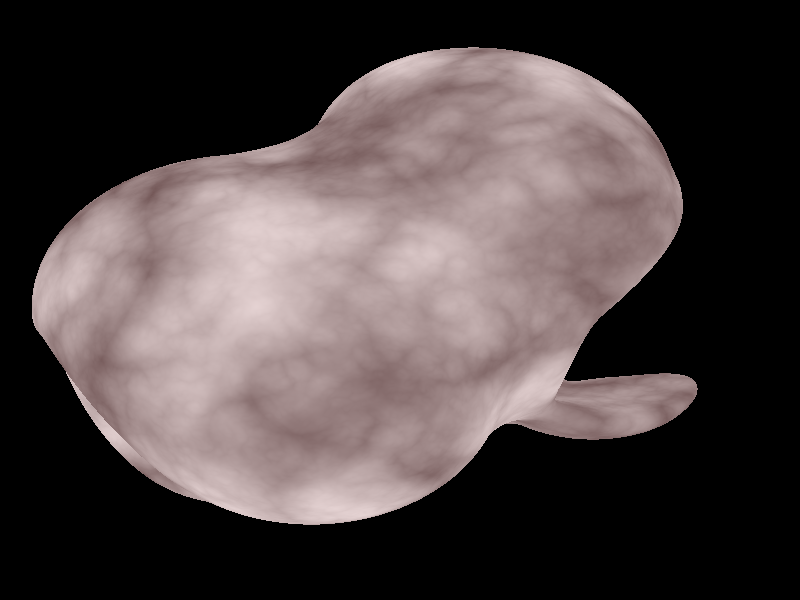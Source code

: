 
// Persistence of Vision Ray Tracer Scene Description File
// File: ?.pov
// Vers: 3
// Desc: Basic Scene Example
// Date: mm/dd/yy
// Auth: ?
//

#version 3

#include "colors.inc"
#include "stones.inc"

 
global_settings
{
  assumed_gamma 1.5
}

// ----------------------------------------
camera
{
  location  <0.0, 0, -3>
  direction 1.5*z
  right    x
  look_at   <0.0, 0.1,  0.0>
}


light_source{  <-30, 30, -50> color White*2}
/*
union
	{

#declare Seed=seed(1)
#declare Nb=0
#while (Nb<10) 
	box     
	        {
	        <0.6, 0.6, 0.8>, <-0.6, -0.6, -0.6>
	                    
		   scale < 0.4+rand(Seed)*0.2, 0.4+rand(Seed)*0.2, 0.4+rand(Seed)*0.>
		   translate x*0.5
		   rotate x*rand(Seed)*360
		   rotate y*rand(Seed)*360
		   rotate z*rand(Seed)*360
		   }
	#declare Nb=Nb+1
#end      

#while (Nb < 30 )
        sphere {
		   0, 1
		                    
		   scale < 0.4+rand(Seed)*0.2, 0.4+rand(Seed)*0.2, 0.4+rand(Seed)*0.>
		   translate x*0.5
		   rotate x*rand(Seed)*360
		   rotate y*rand(Seed)*360
		   rotate z*rand(Seed)*360
		   }
	#declare Nb=Nb+1
#end      

	//pigment { Gray40 }
	//finish { ambient 0.5 diffuse 0.8  }
	*/
	    
/*	    
	    
blob
        {                    
        threshold 0.1
        #declare Seed=seed(3)    ;
        #declare Nb=0          ;

        #while (Nb < 40 )
                sphere {
	                <-0.5 + rand(Seed), -0.5+rand(Seed), -0.5+rand(Seed)>,0.3+rand(Seed)*0.7, -1+rand(Seed)*2 }
		                    
	        #declare Nb=Nb+1 ;
        #end      

       normal
                {   
                bump_map
                        { // uses image color or index as bumpiness
                        gif "image6.gif" // the file to read (iff/gif/tga/png/sys)
                        map_type 1 // 0=planar, 1=spherical, 2=cylindrical, 5=torus
                        interpolate 2 // 0=none, 1=linear, 2=bilinear, 4=normalized distance
                        // [use_color | use_index]
                        once
                        bump_size 3 
                        } // bump_map
                }                    

        pigment
                {
                ripples
                turbulence 1
                colour_map
                        {
                        [0 0.4 rgb<0.25, 0.2, 0.1> colour Black]                        
                        [0.6 1 colour Black colour rgb<0.72, 0.72, 0.6>]
                        }
                }
        finish { 
                roughness 3
                }
         rotate y*clock*360
         rotate z*30
         }
           //rotate y*180
           
      	    */
blob
{
  threshold 0.3
#declare Seed=seed(1)
#declare Nb=0 ;

#while (Nb < 10 )
        sphere {
	        <-0.5 + rand(Seed), -0.5+rand(Seed), -0.5+rand(Seed)>,0.6, 0.5+rand(Seed)*0.5}
		                    
	#declare Nb=Nb+1
#end      

#declare Nb=0 ;
#while (Nb < 10 )
        sphere {
	        <-0.5 + rand(Seed), -0.5+rand(Seed), -0.5+rand(Seed)>,0.4, -0.4-rand(Seed)*0.4}
		                    
	#declare Nb=Nb+1
#end      

                
        pigment
                {                
	        granite
	        colour_map
	                {
	                [0 rgb<0.3, 0.2, 0.2>]
	                [1 rgb<0.9, 0.8, 0.8>]
	                }
	        scale 1.5
	        }
	        
	rotate y*clock*360
	rotate x*-35
	rotate z*45
	}
